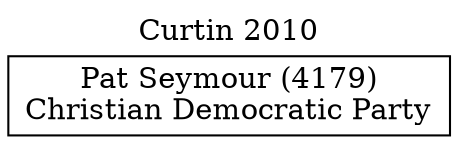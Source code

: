// House preference flow
digraph "Pat Seymour (4179)_Curtin_2010" {
	graph [label="Curtin 2010" labelloc=t mclimit=10]
	node [shape=box]
	"Pat Seymour (4179)" [label="Pat Seymour (4179)
Christian Democratic Party"]
}
